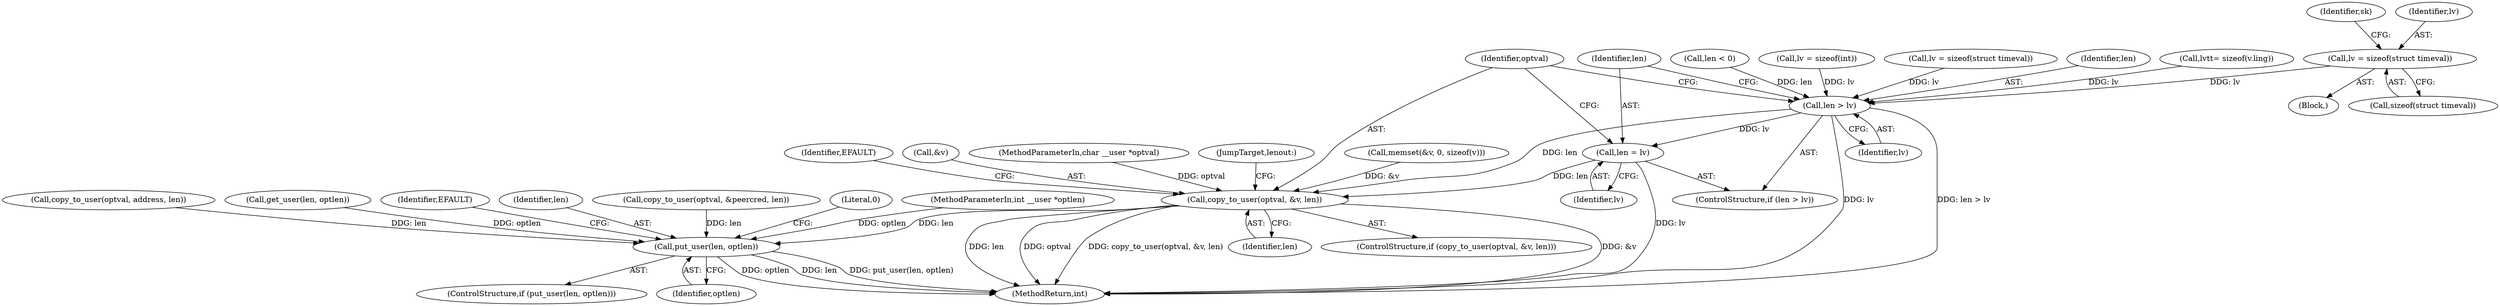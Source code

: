digraph "0_linux_82981930125abfd39d7c8378a9cfdf5e1be2002b@API" {
"1000420" [label="(Call,lv = sizeof(struct timeval))"];
"1000719" [label="(Call,len > lv)"];
"1000722" [label="(Call,len = lv)"];
"1000726" [label="(Call,copy_to_user(optval, &v, len))"];
"1000736" [label="(Call,put_user(len, optlen))"];
"1000613" [label="(Call,copy_to_user(optval, address, len))"];
"1000135" [label="(Call,memset(&v, 0, sizeof(v)))"];
"1000736" [label="(Call,put_user(len, optlen))"];
"1000129" [label="(Call,len < 0)"];
"1000723" [label="(Identifier,len)"];
"1000116" [label="(Call,lv = sizeof(int))"];
"1000422" [label="(Call,sizeof(struct timeval))"];
"1000475" [label="(Call,lv = sizeof(struct timeval))"];
"1000720" [label="(Identifier,len)"];
"1000730" [label="(Identifier,len)"];
"1000122" [label="(Call,get_user(len, optlen))"];
"1000727" [label="(Identifier,optval)"];
"1000741" [label="(Identifier,EFAULT)"];
"1000725" [label="(ControlStructure,if (copy_to_user(optval, &v, len)))"];
"1000719" [label="(Call,len > lv)"];
"1000724" [label="(Identifier,lv)"];
"1000143" [label="(Block,)"];
"1000737" [label="(Identifier,len)"];
"1000738" [label="(Identifier,optlen)"];
"1000427" [label="(Identifier,sk)"];
"1000722" [label="(Call,len = lv)"];
"1000721" [label="(Identifier,lv)"];
"1000735" [label="(ControlStructure,if (put_user(len, optlen)))"];
"1000733" [label="(Identifier,EFAULT)"];
"1000581" [label="(Call,copy_to_user(optval, &peercred, len))"];
"1000728" [label="(Call,&v)"];
"1000105" [label="(MethodParameterIn,char __user *optval)"];
"1000726" [label="(Call,copy_to_user(optval, &v, len))"];
"1000718" [label="(ControlStructure,if (len > lv))"];
"1000743" [label="(Literal,0)"];
"1000106" [label="(MethodParameterIn,int __user *optlen)"];
"1000744" [label="(MethodReturn,int)"];
"1000421" [label="(Identifier,lv)"];
"1000420" [label="(Call,lv = sizeof(struct timeval))"];
"1000293" [label="(Call,lv\t\t= sizeof(v.ling))"];
"1000734" [label="(JumpTarget,lenout:)"];
"1000420" -> "1000143"  [label="AST: "];
"1000420" -> "1000422"  [label="CFG: "];
"1000421" -> "1000420"  [label="AST: "];
"1000422" -> "1000420"  [label="AST: "];
"1000427" -> "1000420"  [label="CFG: "];
"1000420" -> "1000719"  [label="DDG: lv"];
"1000719" -> "1000718"  [label="AST: "];
"1000719" -> "1000721"  [label="CFG: "];
"1000720" -> "1000719"  [label="AST: "];
"1000721" -> "1000719"  [label="AST: "];
"1000723" -> "1000719"  [label="CFG: "];
"1000727" -> "1000719"  [label="CFG: "];
"1000719" -> "1000744"  [label="DDG: lv"];
"1000719" -> "1000744"  [label="DDG: len > lv"];
"1000129" -> "1000719"  [label="DDG: len"];
"1000116" -> "1000719"  [label="DDG: lv"];
"1000293" -> "1000719"  [label="DDG: lv"];
"1000475" -> "1000719"  [label="DDG: lv"];
"1000719" -> "1000722"  [label="DDG: lv"];
"1000719" -> "1000726"  [label="DDG: len"];
"1000722" -> "1000718"  [label="AST: "];
"1000722" -> "1000724"  [label="CFG: "];
"1000723" -> "1000722"  [label="AST: "];
"1000724" -> "1000722"  [label="AST: "];
"1000727" -> "1000722"  [label="CFG: "];
"1000722" -> "1000744"  [label="DDG: lv"];
"1000722" -> "1000726"  [label="DDG: len"];
"1000726" -> "1000725"  [label="AST: "];
"1000726" -> "1000730"  [label="CFG: "];
"1000727" -> "1000726"  [label="AST: "];
"1000728" -> "1000726"  [label="AST: "];
"1000730" -> "1000726"  [label="AST: "];
"1000733" -> "1000726"  [label="CFG: "];
"1000734" -> "1000726"  [label="CFG: "];
"1000726" -> "1000744"  [label="DDG: len"];
"1000726" -> "1000744"  [label="DDG: optval"];
"1000726" -> "1000744"  [label="DDG: copy_to_user(optval, &v, len)"];
"1000726" -> "1000744"  [label="DDG: &v"];
"1000105" -> "1000726"  [label="DDG: optval"];
"1000135" -> "1000726"  [label="DDG: &v"];
"1000726" -> "1000736"  [label="DDG: len"];
"1000736" -> "1000735"  [label="AST: "];
"1000736" -> "1000738"  [label="CFG: "];
"1000737" -> "1000736"  [label="AST: "];
"1000738" -> "1000736"  [label="AST: "];
"1000741" -> "1000736"  [label="CFG: "];
"1000743" -> "1000736"  [label="CFG: "];
"1000736" -> "1000744"  [label="DDG: optlen"];
"1000736" -> "1000744"  [label="DDG: len"];
"1000736" -> "1000744"  [label="DDG: put_user(len, optlen)"];
"1000613" -> "1000736"  [label="DDG: len"];
"1000581" -> "1000736"  [label="DDG: len"];
"1000122" -> "1000736"  [label="DDG: optlen"];
"1000106" -> "1000736"  [label="DDG: optlen"];
}
